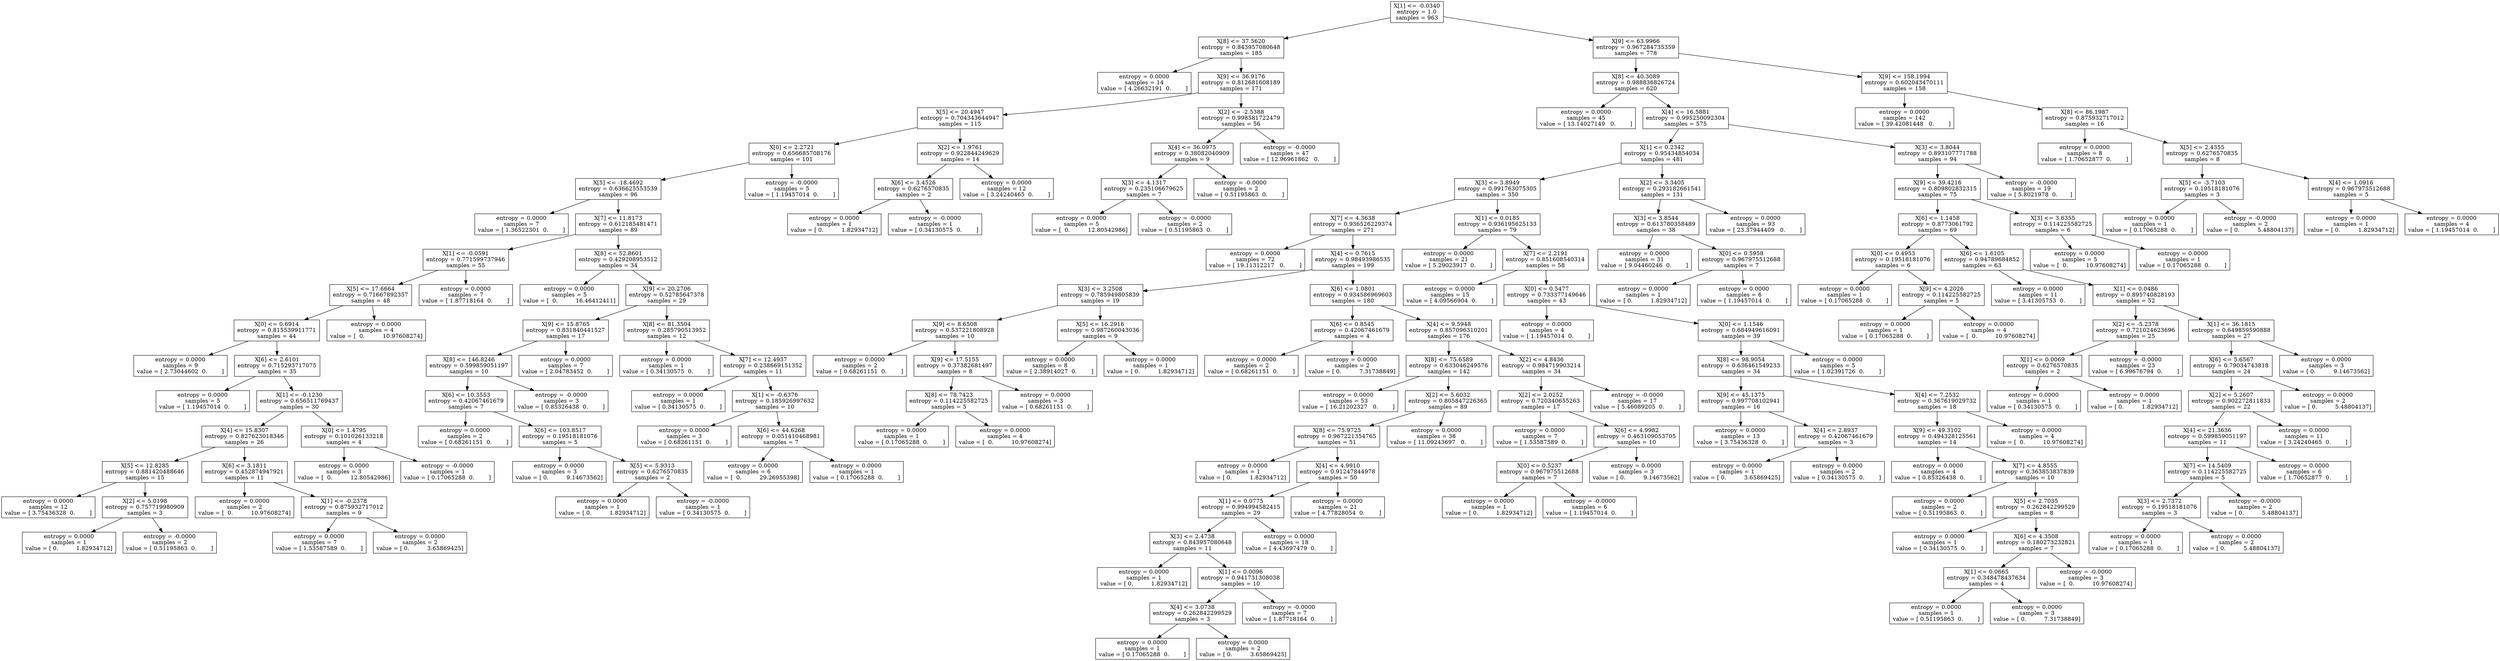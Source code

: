 digraph Tree {
0 [label="X[1] <= -0.0340\nentropy = 1.0\nsamples = 963", shape="box"] ;
1 [label="X[8] <= 37.5620\nentropy = 0.843957080648\nsamples = 185", shape="box"] ;
0 -> 1 ;
2 [label="entropy = 0.0000\nsamples = 14\nvalue = [ 4.26632191  0.        ]", shape="box"] ;
1 -> 2 ;
3 [label="X[9] <= 36.9176\nentropy = 0.812681608189\nsamples = 171", shape="box"] ;
1 -> 3 ;
4 [label="X[5] <= 20.4947\nentropy = 0.704343644947\nsamples = 115", shape="box"] ;
3 -> 4 ;
5 [label="X[0] <= 2.2721\nentropy = 0.656685708176\nsamples = 101", shape="box"] ;
4 -> 5 ;
6 [label="X[5] <= -18.4692\nentropy = 0.636625553539\nsamples = 96", shape="box"] ;
5 -> 6 ;
7 [label="entropy = 0.0000\nsamples = 7\nvalue = [ 1.36522301  0.        ]", shape="box"] ;
6 -> 7 ;
8 [label="X[7] <= 11.8173\nentropy = 0.612185481471\nsamples = 89", shape="box"] ;
6 -> 8 ;
9 [label="X[1] <= -0.0591\nentropy = 0.771599737946\nsamples = 55", shape="box"] ;
8 -> 9 ;
10 [label="X[5] <= 17.6664\nentropy = 0.71667892357\nsamples = 48", shape="box"] ;
9 -> 10 ;
11 [label="X[0] <= 0.6914\nentropy = 0.815539911771\nsamples = 44", shape="box"] ;
10 -> 11 ;
12 [label="entropy = 0.0000\nsamples = 9\nvalue = [ 2.73044602  0.        ]", shape="box"] ;
11 -> 12 ;
13 [label="X[6] <= 2.6101\nentropy = 0.715293717075\nsamples = 35", shape="box"] ;
11 -> 13 ;
14 [label="entropy = 0.0000\nsamples = 5\nvalue = [ 1.19457014  0.        ]", shape="box"] ;
13 -> 14 ;
15 [label="X[1] <= -0.1230\nentropy = 0.656511769437\nsamples = 30", shape="box"] ;
13 -> 15 ;
16 [label="X[4] <= 15.8307\nentropy = 0.827623018346\nsamples = 26", shape="box"] ;
15 -> 16 ;
17 [label="X[5] <= 12.8285\nentropy = 0.881420488646\nsamples = 15", shape="box"] ;
16 -> 17 ;
18 [label="entropy = 0.0000\nsamples = 12\nvalue = [ 3.75436328  0.        ]", shape="box"] ;
17 -> 18 ;
19 [label="X[2] <= 5.0198\nentropy = 0.757719980909\nsamples = 3", shape="box"] ;
17 -> 19 ;
20 [label="entropy = 0.0000\nsamples = 1\nvalue = [ 0.          1.82934712]", shape="box"] ;
19 -> 20 ;
21 [label="entropy = -0.0000\nsamples = 2\nvalue = [ 0.51195863  0.        ]", shape="box"] ;
19 -> 21 ;
22 [label="X[6] <= 3.1811\nentropy = 0.452874947921\nsamples = 11", shape="box"] ;
16 -> 22 ;
23 [label="entropy = 0.0000\nsamples = 2\nvalue = [  0.          10.97608274]", shape="box"] ;
22 -> 23 ;
24 [label="X[1] <= -0.2378\nentropy = 0.875932717012\nsamples = 9", shape="box"] ;
22 -> 24 ;
25 [label="entropy = 0.0000\nsamples = 7\nvalue = [ 1.53587589  0.        ]", shape="box"] ;
24 -> 25 ;
26 [label="entropy = 0.0000\nsamples = 2\nvalue = [ 0.          3.65869425]", shape="box"] ;
24 -> 26 ;
27 [label="X[0] <= 1.4795\nentropy = 0.101026133218\nsamples = 4", shape="box"] ;
15 -> 27 ;
28 [label="entropy = 0.0000\nsamples = 3\nvalue = [  0.          12.80542986]", shape="box"] ;
27 -> 28 ;
29 [label="entropy = -0.0000\nsamples = 1\nvalue = [ 0.17065288  0.        ]", shape="box"] ;
27 -> 29 ;
30 [label="entropy = 0.0000\nsamples = 4\nvalue = [  0.          10.97608274]", shape="box"] ;
10 -> 30 ;
31 [label="entropy = 0.0000\nsamples = 7\nvalue = [ 1.87718164  0.        ]", shape="box"] ;
9 -> 31 ;
32 [label="X[8] <= 52.8601\nentropy = 0.429208953512\nsamples = 34", shape="box"] ;
8 -> 32 ;
33 [label="entropy = 0.0000\nsamples = 5\nvalue = [  0.          16.46412411]", shape="box"] ;
32 -> 33 ;
34 [label="X[9] <= 20.2706\nentropy = 0.52785647378\nsamples = 29", shape="box"] ;
32 -> 34 ;
35 [label="X[9] <= 15.8765\nentropy = 0.831840441527\nsamples = 17", shape="box"] ;
34 -> 35 ;
36 [label="X[8] <= 146.8246\nentropy = 0.599859051197\nsamples = 10", shape="box"] ;
35 -> 36 ;
37 [label="X[6] <= 10.3553\nentropy = 0.42067461679\nsamples = 7", shape="box"] ;
36 -> 37 ;
38 [label="entropy = 0.0000\nsamples = 2\nvalue = [ 0.68261151  0.        ]", shape="box"] ;
37 -> 38 ;
39 [label="X[6] <= 103.8517\nentropy = 0.19518181076\nsamples = 5", shape="box"] ;
37 -> 39 ;
40 [label="entropy = 0.0000\nsamples = 3\nvalue = [ 0.          9.14673562]", shape="box"] ;
39 -> 40 ;
41 [label="X[5] <= 5.9313\nentropy = 0.6276570835\nsamples = 2", shape="box"] ;
39 -> 41 ;
42 [label="entropy = 0.0000\nsamples = 1\nvalue = [ 0.          1.82934712]", shape="box"] ;
41 -> 42 ;
43 [label="entropy = -0.0000\nsamples = 1\nvalue = [ 0.34130575  0.        ]", shape="box"] ;
41 -> 43 ;
44 [label="entropy = -0.0000\nsamples = 3\nvalue = [ 0.85326438  0.        ]", shape="box"] ;
36 -> 44 ;
45 [label="entropy = 0.0000\nsamples = 7\nvalue = [ 2.04783452  0.        ]", shape="box"] ;
35 -> 45 ;
46 [label="X[8] <= 81.3504\nentropy = 0.285790513952\nsamples = 12", shape="box"] ;
34 -> 46 ;
47 [label="entropy = 0.0000\nsamples = 1\nvalue = [ 0.34130575  0.        ]", shape="box"] ;
46 -> 47 ;
48 [label="X[7] <= 12.4937\nentropy = 0.238669151352\nsamples = 11", shape="box"] ;
46 -> 48 ;
49 [label="entropy = 0.0000\nsamples = 1\nvalue = [ 0.34130575  0.        ]", shape="box"] ;
48 -> 49 ;
50 [label="X[1] <= -0.6376\nentropy = 0.185926997632\nsamples = 10", shape="box"] ;
48 -> 50 ;
51 [label="entropy = 0.0000\nsamples = 3\nvalue = [ 0.68261151  0.        ]", shape="box"] ;
50 -> 51 ;
52 [label="X[6] <= 44.6268\nentropy = 0.051410468981\nsamples = 7", shape="box"] ;
50 -> 52 ;
53 [label="entropy = 0.0000\nsamples = 6\nvalue = [  0.          29.26955398]", shape="box"] ;
52 -> 53 ;
54 [label="entropy = 0.0000\nsamples = 1\nvalue = [ 0.17065288  0.        ]", shape="box"] ;
52 -> 54 ;
55 [label="entropy = -0.0000\nsamples = 5\nvalue = [ 1.19457014  0.        ]", shape="box"] ;
5 -> 55 ;
56 [label="X[2] <= 1.9761\nentropy = 0.922844249629\nsamples = 14", shape="box"] ;
4 -> 56 ;
57 [label="X[6] <= 3.4526\nentropy = 0.6276570835\nsamples = 2", shape="box"] ;
56 -> 57 ;
58 [label="entropy = 0.0000\nsamples = 1\nvalue = [ 0.          1.82934712]", shape="box"] ;
57 -> 58 ;
59 [label="entropy = -0.0000\nsamples = 1\nvalue = [ 0.34130575  0.        ]", shape="box"] ;
57 -> 59 ;
60 [label="entropy = 0.0000\nsamples = 12\nvalue = [ 3.24240465  0.        ]", shape="box"] ;
56 -> 60 ;
61 [label="X[2] <= -2.5388\nentropy = 0.998581722479\nsamples = 56", shape="box"] ;
3 -> 61 ;
62 [label="X[4] <= 36.0975\nentropy = 0.38082040909\nsamples = 9", shape="box"] ;
61 -> 62 ;
63 [label="X[3] <= 4.1317\nentropy = 0.235106679625\nsamples = 7", shape="box"] ;
62 -> 63 ;
64 [label="entropy = 0.0000\nsamples = 5\nvalue = [  0.          12.80542986]", shape="box"] ;
63 -> 64 ;
65 [label="entropy = -0.0000\nsamples = 2\nvalue = [ 0.51195863  0.        ]", shape="box"] ;
63 -> 65 ;
66 [label="entropy = -0.0000\nsamples = 2\nvalue = [ 0.51195863  0.        ]", shape="box"] ;
62 -> 66 ;
67 [label="entropy = -0.0000\nsamples = 47\nvalue = [ 12.96961862   0.        ]", shape="box"] ;
61 -> 67 ;
68 [label="X[9] <= 63.9966\nentropy = 0.967284735359\nsamples = 778", shape="box"] ;
0 -> 68 ;
69 [label="X[8] <= 40.3089\nentropy = 0.988836826724\nsamples = 620", shape="box"] ;
68 -> 69 ;
70 [label="entropy = 0.0000\nsamples = 45\nvalue = [ 13.14027149   0.        ]", shape="box"] ;
69 -> 70 ;
71 [label="X[4] <= 16.5881\nentropy = 0.995250092304\nsamples = 575", shape="box"] ;
69 -> 71 ;
72 [label="X[1] <= 0.2342\nentropy = 0.95434854034\nsamples = 481", shape="box"] ;
71 -> 72 ;
73 [label="X[3] <= 3.8949\nentropy = 0.991763075305\nsamples = 350", shape="box"] ;
72 -> 73 ;
74 [label="X[7] <= 4.3638\nentropy = 0.936526229374\nsamples = 271", shape="box"] ;
73 -> 74 ;
75 [label="entropy = 0.0000\nsamples = 72\nvalue = [ 19.11312217   0.        ]", shape="box"] ;
74 -> 75 ;
76 [label="X[4] <= 0.7615\nentropy = 0.98493986535\nsamples = 199", shape="box"] ;
74 -> 76 ;
77 [label="X[3] <= 3.2508\nentropy = 0.785949805839\nsamples = 19", shape="box"] ;
76 -> 77 ;
78 [label="X[9] <= 8.6508\nentropy = 0.537221808928\nsamples = 10", shape="box"] ;
77 -> 78 ;
79 [label="entropy = 0.0000\nsamples = 2\nvalue = [ 0.68261151  0.        ]", shape="box"] ;
78 -> 79 ;
80 [label="X[9] <= 17.5155\nentropy = 0.37382681497\nsamples = 8", shape="box"] ;
78 -> 80 ;
81 [label="X[8] <= 78.7423\nentropy = 0.114225582725\nsamples = 5", shape="box"] ;
80 -> 81 ;
82 [label="entropy = 0.0000\nsamples = 1\nvalue = [ 0.17065288  0.        ]", shape="box"] ;
81 -> 82 ;
83 [label="entropy = 0.0000\nsamples = 4\nvalue = [  0.          10.97608274]", shape="box"] ;
81 -> 83 ;
84 [label="entropy = 0.0000\nsamples = 3\nvalue = [ 0.68261151  0.        ]", shape="box"] ;
80 -> 84 ;
85 [label="X[5] <= 16.2916\nentropy = 0.987260043036\nsamples = 9", shape="box"] ;
77 -> 85 ;
86 [label="entropy = 0.0000\nsamples = 8\nvalue = [ 2.38914027  0.        ]", shape="box"] ;
85 -> 86 ;
87 [label="entropy = 0.0000\nsamples = 1\nvalue = [ 0.          1.82934712]", shape="box"] ;
85 -> 87 ;
88 [label="X[6] <= 1.0801\nentropy = 0.934586969603\nsamples = 180", shape="box"] ;
76 -> 88 ;
89 [label="X[6] <= 0.8545\nentropy = 0.42067461679\nsamples = 4", shape="box"] ;
88 -> 89 ;
90 [label="entropy = 0.0000\nsamples = 2\nvalue = [ 0.68261151  0.        ]", shape="box"] ;
89 -> 90 ;
91 [label="entropy = 0.0000\nsamples = 2\nvalue = [ 0.          7.31738849]", shape="box"] ;
89 -> 91 ;
92 [label="X[4] <= 9.5948\nentropy = 0.857096310201\nsamples = 176", shape="box"] ;
88 -> 92 ;
93 [label="X[8] <= 75.6589\nentropy = 0.633046249576\nsamples = 142", shape="box"] ;
92 -> 93 ;
94 [label="entropy = 0.0000\nsamples = 53\nvalue = [ 16.21202327   0.        ]", shape="box"] ;
93 -> 94 ;
95 [label="X[2] <= 5.6032\nentropy = 0.805847226365\nsamples = 89", shape="box"] ;
93 -> 95 ;
96 [label="X[8] <= 75.9725\nentropy = 0.967221354765\nsamples = 51", shape="box"] ;
95 -> 96 ;
97 [label="entropy = 0.0000\nsamples = 1\nvalue = [ 0.          1.82934712]", shape="box"] ;
96 -> 97 ;
98 [label="X[4] <= 4.9910\nentropy = 0.91247844978\nsamples = 50", shape="box"] ;
96 -> 98 ;
99 [label="X[1] <= 0.0775\nentropy = 0.994994582415\nsamples = 29", shape="box"] ;
98 -> 99 ;
100 [label="X[3] <= 2.4738\nentropy = 0.843957080648\nsamples = 11", shape="box"] ;
99 -> 100 ;
101 [label="entropy = 0.0000\nsamples = 1\nvalue = [ 0.          1.82934712]", shape="box"] ;
100 -> 101 ;
102 [label="X[1] <= 0.0096\nentropy = 0.941731308038\nsamples = 10", shape="box"] ;
100 -> 102 ;
103 [label="X[4] <= 3.0738\nentropy = 0.262842299529\nsamples = 3", shape="box"] ;
102 -> 103 ;
104 [label="entropy = 0.0000\nsamples = 1\nvalue = [ 0.17065288  0.        ]", shape="box"] ;
103 -> 104 ;
105 [label="entropy = 0.0000\nsamples = 2\nvalue = [ 0.          3.65869425]", shape="box"] ;
103 -> 105 ;
106 [label="entropy = -0.0000\nsamples = 7\nvalue = [ 1.87718164  0.        ]", shape="box"] ;
102 -> 106 ;
107 [label="entropy = 0.0000\nsamples = 18\nvalue = [ 4.43697479  0.        ]", shape="box"] ;
99 -> 107 ;
108 [label="entropy = 0.0000\nsamples = 21\nvalue = [ 4.77828054  0.        ]", shape="box"] ;
98 -> 108 ;
109 [label="entropy = 0.0000\nsamples = 38\nvalue = [ 11.09243697   0.        ]", shape="box"] ;
95 -> 109 ;
110 [label="X[2] <= 4.8436\nentropy = 0.984719903214\nsamples = 34", shape="box"] ;
92 -> 110 ;
111 [label="X[2] <= 2.0252\nentropy = 0.720340655263\nsamples = 17", shape="box"] ;
110 -> 111 ;
112 [label="entropy = 0.0000\nsamples = 7\nvalue = [ 1.53587589  0.        ]", shape="box"] ;
111 -> 112 ;
113 [label="X[6] <= 4.9982\nentropy = 0.463109053705\nsamples = 10", shape="box"] ;
111 -> 113 ;
114 [label="X[0] <= 0.5237\nentropy = 0.967975512688\nsamples = 7", shape="box"] ;
113 -> 114 ;
115 [label="entropy = 0.0000\nsamples = 1\nvalue = [ 0.          1.82934712]", shape="box"] ;
114 -> 115 ;
116 [label="entropy = -0.0000\nsamples = 6\nvalue = [ 1.19457014  0.        ]", shape="box"] ;
114 -> 116 ;
117 [label="entropy = 0.0000\nsamples = 3\nvalue = [ 0.          9.14673562]", shape="box"] ;
113 -> 117 ;
118 [label="entropy = -0.0000\nsamples = 17\nvalue = [ 5.46089205  0.        ]", shape="box"] ;
110 -> 118 ;
119 [label="X[1] <= 0.0185\nentropy = 0.936195625133\nsamples = 79", shape="box"] ;
73 -> 119 ;
120 [label="entropy = 0.0000\nsamples = 21\nvalue = [ 5.29023917  0.        ]", shape="box"] ;
119 -> 120 ;
121 [label="X[7] <= 2.2191\nentropy = 0.851608540314\nsamples = 58", shape="box"] ;
119 -> 121 ;
122 [label="entropy = 0.0000\nsamples = 15\nvalue = [ 4.09566904  0.        ]", shape="box"] ;
121 -> 122 ;
123 [label="X[0] <= 0.5477\nentropy = 0.733377149646\nsamples = 43", shape="box"] ;
121 -> 123 ;
124 [label="entropy = 0.0000\nsamples = 4\nvalue = [ 1.19457014  0.        ]", shape="box"] ;
123 -> 124 ;
125 [label="X[0] <= 1.1546\nentropy = 0.684949616091\nsamples = 39", shape="box"] ;
123 -> 125 ;
126 [label="X[8] <= 98.9054\nentropy = 0.636461549233\nsamples = 34", shape="box"] ;
125 -> 126 ;
127 [label="X[9] <= 45.1375\nentropy = 0.997708102941\nsamples = 16", shape="box"] ;
126 -> 127 ;
128 [label="entropy = 0.0000\nsamples = 13\nvalue = [ 3.75436328  0.        ]", shape="box"] ;
127 -> 128 ;
129 [label="X[4] <= 2.8937\nentropy = 0.42067461679\nsamples = 3", shape="box"] ;
127 -> 129 ;
130 [label="entropy = 0.0000\nsamples = 1\nvalue = [ 0.          3.65869425]", shape="box"] ;
129 -> 130 ;
131 [label="entropy = 0.0000\nsamples = 2\nvalue = [ 0.34130575  0.        ]", shape="box"] ;
129 -> 131 ;
132 [label="X[4] <= 7.2532\nentropy = 0.367619029732\nsamples = 18", shape="box"] ;
126 -> 132 ;
133 [label="X[9] <= 49.3102\nentropy = 0.494328125561\nsamples = 14", shape="box"] ;
132 -> 133 ;
134 [label="entropy = 0.0000\nsamples = 4\nvalue = [ 0.85326438  0.        ]", shape="box"] ;
133 -> 134 ;
135 [label="X[7] <= 4.8555\nentropy = 0.363853837839\nsamples = 10", shape="box"] ;
133 -> 135 ;
136 [label="entropy = 0.0000\nsamples = 2\nvalue = [ 0.51195863  0.        ]", shape="box"] ;
135 -> 136 ;
137 [label="X[5] <= 2.7035\nentropy = 0.262842299529\nsamples = 8", shape="box"] ;
135 -> 137 ;
138 [label="entropy = 0.0000\nsamples = 1\nvalue = [ 0.34130575  0.        ]", shape="box"] ;
137 -> 138 ;
139 [label="X[6] <= 4.3508\nentropy = 0.180273232821\nsamples = 7", shape="box"] ;
137 -> 139 ;
140 [label="X[1] <= 0.0665\nentropy = 0.348478437634\nsamples = 4", shape="box"] ;
139 -> 140 ;
141 [label="entropy = 0.0000\nsamples = 1\nvalue = [ 0.51195863  0.        ]", shape="box"] ;
140 -> 141 ;
142 [label="entropy = 0.0000\nsamples = 3\nvalue = [ 0.          7.31738849]", shape="box"] ;
140 -> 142 ;
143 [label="entropy = -0.0000\nsamples = 3\nvalue = [  0.          10.97608274]", shape="box"] ;
139 -> 143 ;
144 [label="entropy = 0.0000\nsamples = 4\nvalue = [  0.          10.97608274]", shape="box"] ;
132 -> 144 ;
145 [label="entropy = 0.0000\nsamples = 5\nvalue = [ 1.02391726  0.        ]", shape="box"] ;
125 -> 145 ;
146 [label="X[2] <= 3.3405\nentropy = 0.293182661541\nsamples = 131", shape="box"] ;
72 -> 146 ;
147 [label="X[3] <= 3.8544\nentropy = 0.613780358489\nsamples = 38", shape="box"] ;
146 -> 147 ;
148 [label="entropy = 0.0000\nsamples = 31\nvalue = [ 9.04460246  0.        ]", shape="box"] ;
147 -> 148 ;
149 [label="X[0] <= 0.5958\nentropy = 0.967975512688\nsamples = 7", shape="box"] ;
147 -> 149 ;
150 [label="entropy = 0.0000\nsamples = 1\nvalue = [ 0.          1.82934712]", shape="box"] ;
149 -> 150 ;
151 [label="entropy = 0.0000\nsamples = 6\nvalue = [ 1.19457014  0.        ]", shape="box"] ;
149 -> 151 ;
152 [label="entropy = 0.0000\nsamples = 93\nvalue = [ 23.37944409   0.        ]", shape="box"] ;
146 -> 152 ;
153 [label="X[3] <= 3.8044\nentropy = 0.893107771788\nsamples = 94", shape="box"] ;
71 -> 153 ;
154 [label="X[9] <= 39.4216\nentropy = 0.809802832315\nsamples = 75", shape="box"] ;
153 -> 154 ;
155 [label="X[6] <= 1.1458\nentropy = 0.8773061792\nsamples = 69", shape="box"] ;
154 -> 155 ;
156 [label="X[0] <= 0.4953\nentropy = 0.19518181076\nsamples = 6", shape="box"] ;
155 -> 156 ;
157 [label="entropy = 0.0000\nsamples = 1\nvalue = [ 0.17065288  0.        ]", shape="box"] ;
156 -> 157 ;
158 [label="X[9] <= 4.2026\nentropy = 0.114225582725\nsamples = 5", shape="box"] ;
156 -> 158 ;
159 [label="entropy = 0.0000\nsamples = 1\nvalue = [ 0.17065288  0.        ]", shape="box"] ;
158 -> 159 ;
160 [label="entropy = 0.0000\nsamples = 4\nvalue = [  0.          10.97608274]", shape="box"] ;
158 -> 160 ;
161 [label="X[6] <= 1.6105\nentropy = 0.94789684852\nsamples = 63", shape="box"] ;
155 -> 161 ;
162 [label="entropy = 0.0000\nsamples = 11\nvalue = [ 3.41305753  0.        ]", shape="box"] ;
161 -> 162 ;
163 [label="X[1] <= 0.0486\nentropy = 0.895740828193\nsamples = 52", shape="box"] ;
161 -> 163 ;
164 [label="X[2] <= -5.2378\nentropy = 0.721024623696\nsamples = 25", shape="box"] ;
163 -> 164 ;
165 [label="X[1] <= 0.0069\nentropy = 0.6276570835\nsamples = 2", shape="box"] ;
164 -> 165 ;
166 [label="entropy = 0.0000\nsamples = 1\nvalue = [ 0.34130575  0.        ]", shape="box"] ;
165 -> 166 ;
167 [label="entropy = 0.0000\nsamples = 1\nvalue = [ 0.          1.82934712]", shape="box"] ;
165 -> 167 ;
168 [label="entropy = -0.0000\nsamples = 23\nvalue = [ 6.99676794  0.        ]", shape="box"] ;
164 -> 168 ;
169 [label="X[1] <= 36.1815\nentropy = 0.649859590888\nsamples = 27", shape="box"] ;
163 -> 169 ;
170 [label="X[6] <= 5.6567\nentropy = 0.79034743818\nsamples = 24", shape="box"] ;
169 -> 170 ;
171 [label="X[2] <= 5.2607\nentropy = 0.902272811833\nsamples = 22", shape="box"] ;
170 -> 171 ;
172 [label="X[4] <= 21.3636\nentropy = 0.599859051197\nsamples = 11", shape="box"] ;
171 -> 172 ;
173 [label="X[7] <= 14.5409\nentropy = 0.114225582725\nsamples = 5", shape="box"] ;
172 -> 173 ;
174 [label="X[3] <= 2.7372\nentropy = 0.19518181076\nsamples = 3", shape="box"] ;
173 -> 174 ;
175 [label="entropy = 0.0000\nsamples = 1\nvalue = [ 0.17065288  0.        ]", shape="box"] ;
174 -> 175 ;
176 [label="entropy = 0.0000\nsamples = 2\nvalue = [ 0.          5.48804137]", shape="box"] ;
174 -> 176 ;
177 [label="entropy = -0.0000\nsamples = 2\nvalue = [ 0.          5.48804137]", shape="box"] ;
173 -> 177 ;
178 [label="entropy = 0.0000\nsamples = 6\nvalue = [ 1.70652877  0.        ]", shape="box"] ;
172 -> 178 ;
179 [label="entropy = 0.0000\nsamples = 11\nvalue = [ 3.24240465  0.        ]", shape="box"] ;
171 -> 179 ;
180 [label="entropy = 0.0000\nsamples = 2\nvalue = [ 0.          5.48804137]", shape="box"] ;
170 -> 180 ;
181 [label="entropy = 0.0000\nsamples = 3\nvalue = [ 0.          9.14673562]", shape="box"] ;
169 -> 181 ;
182 [label="X[3] <= 3.6355\nentropy = 0.114225582725\nsamples = 6", shape="box"] ;
154 -> 182 ;
183 [label="entropy = 0.0000\nsamples = 5\nvalue = [  0.          10.97608274]", shape="box"] ;
182 -> 183 ;
184 [label="entropy = 0.0000\nsamples = 1\nvalue = [ 0.17065288  0.        ]", shape="box"] ;
182 -> 184 ;
185 [label="entropy = -0.0000\nsamples = 19\nvalue = [ 5.8021978  0.       ]", shape="box"] ;
153 -> 185 ;
186 [label="X[9] <= 158.1994\nentropy = 0.602043470111\nsamples = 158", shape="box"] ;
68 -> 186 ;
187 [label="entropy = 0.0000\nsamples = 142\nvalue = [ 39.42081448   0.        ]", shape="box"] ;
186 -> 187 ;
188 [label="X[8] <= 86.1987\nentropy = 0.875932717012\nsamples = 16", shape="box"] ;
186 -> 188 ;
189 [label="entropy = 0.0000\nsamples = 8\nvalue = [ 1.70652877  0.        ]", shape="box"] ;
188 -> 189 ;
190 [label="X[5] <= 2.4355\nentropy = 0.6276570835\nsamples = 8", shape="box"] ;
188 -> 190 ;
191 [label="X[5] <= -3.7103\nentropy = 0.19518181076\nsamples = 3", shape="box"] ;
190 -> 191 ;
192 [label="entropy = 0.0000\nsamples = 1\nvalue = [ 0.17065288  0.        ]", shape="box"] ;
191 -> 192 ;
193 [label="entropy = -0.0000\nsamples = 2\nvalue = [ 0.          5.48804137]", shape="box"] ;
191 -> 193 ;
194 [label="X[4] <= 1.0916\nentropy = 0.967975512688\nsamples = 5", shape="box"] ;
190 -> 194 ;
195 [label="entropy = 0.0000\nsamples = 1\nvalue = [ 0.          1.82934712]", shape="box"] ;
194 -> 195 ;
196 [label="entropy = 0.0000\nsamples = 4\nvalue = [ 1.19457014  0.        ]", shape="box"] ;
194 -> 196 ;
}